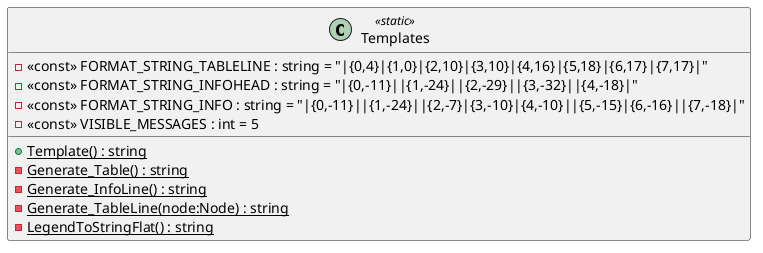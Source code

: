 @startuml
class Templates <<static>> {
    - <<const>> FORMAT_STRING_TABLELINE : string = "|{0,4&#125;|{1,0&#125;|{2,10&#125;|{3,10&#125;|{4,16&#125;|{5,18&#125;|{6,17&#125;|{7,17&#125;|"
    - <<const>> FORMAT_STRING_INFOHEAD : string = "|{0,-11&#125;||{1,-24&#125;||{2,-29&#125;||{3,-32&#125;||{4,-18&#125;|"
    - <<const>> FORMAT_STRING_INFO : string = "|{0,-11&#125;||{1,-24&#125;||{2,-7&#125;|{3,-10&#125;|{4,-10&#125;||{5,-15&#125;|{6,-16&#125;||{7,-18&#125;|"
    - <<const>> VISIBLE_MESSAGES : int = 5
    + {static} Template() : string
    - {static} Generate_Table() : string
    - {static} Generate_InfoLine() : string
    - {static} Generate_TableLine(node:Node) : string
    - {static} LegendToStringFlat() : string
}
@enduml
